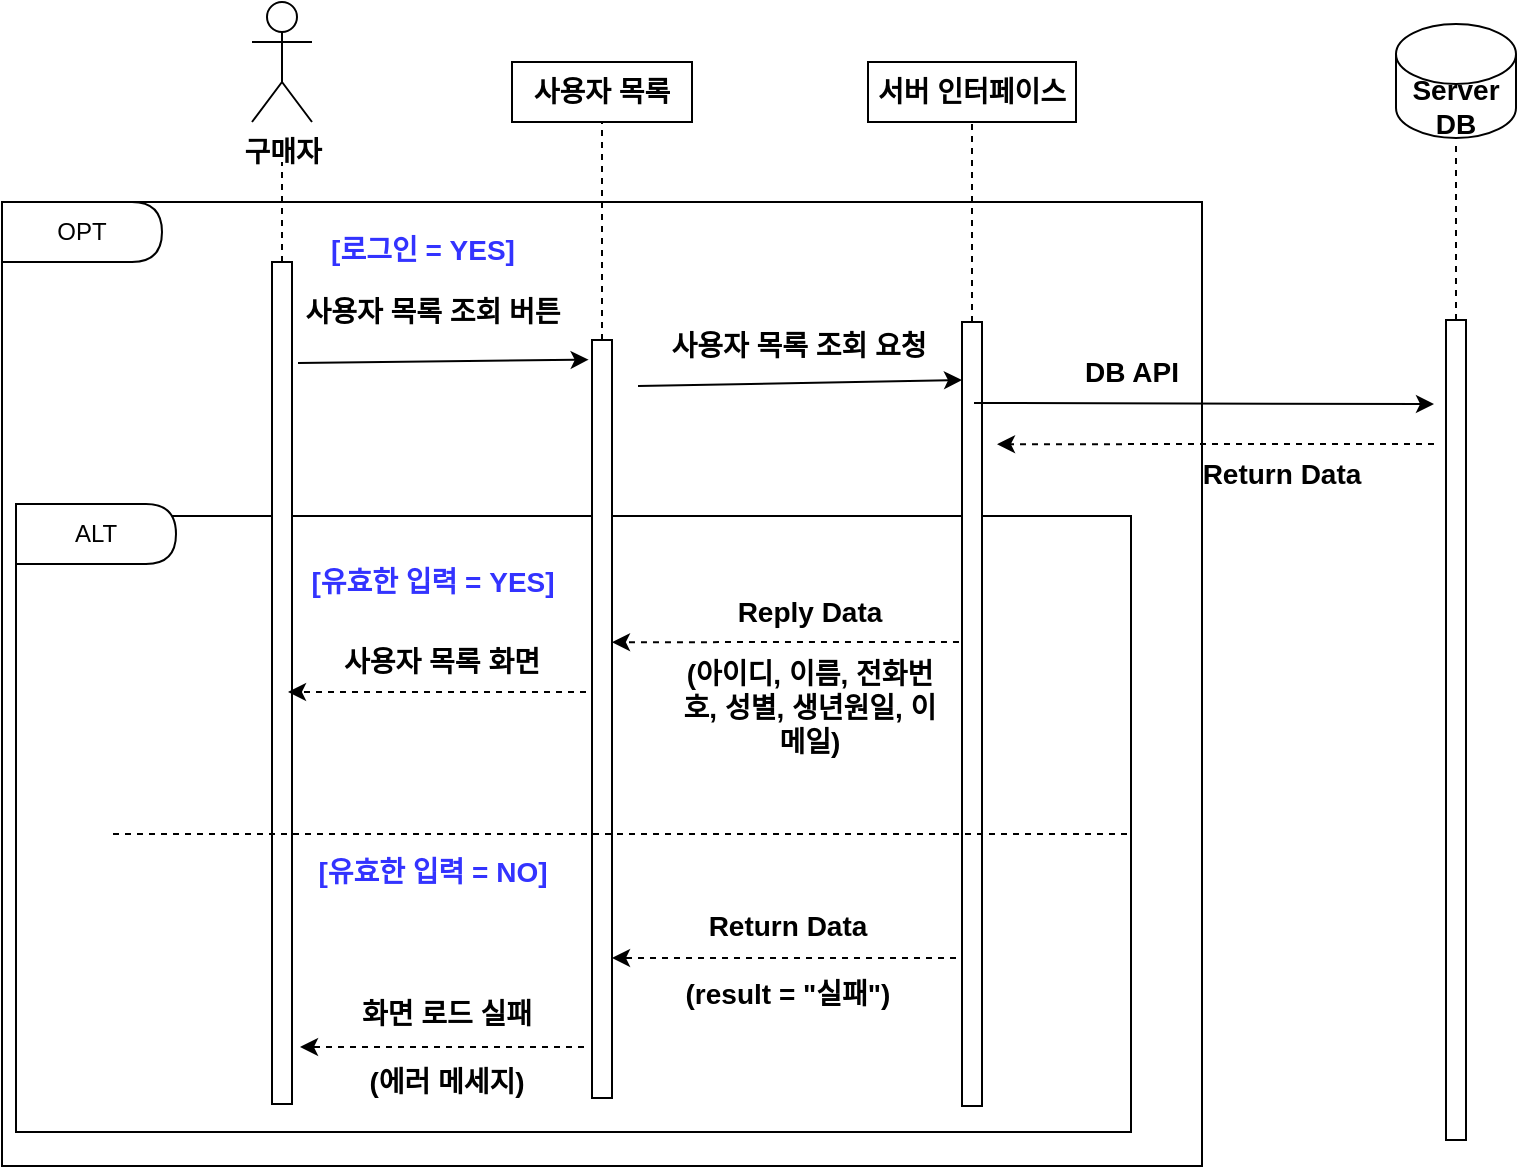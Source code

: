 <mxfile version="24.9.2">
  <diagram name="페이지-1" id="x3CDRDTqpfboEJPPk2nD">
    <mxGraphModel dx="607" dy="2017" grid="0" gridSize="10" guides="1" tooltips="1" connect="1" arrows="1" fold="1" page="0" pageScale="1" pageWidth="827" pageHeight="1169" background="#ffffff" math="0" shadow="0">
      <root>
        <mxCell id="0" />
        <mxCell id="1" parent="0" />
        <mxCell id="7Y47-iIJUgCRWdnua4mY-3" value="" style="rounded=0;whiteSpace=wrap;html=1;" parent="1" vertex="1">
          <mxGeometry x="80" y="-1000" width="600" height="482" as="geometry" />
        </mxCell>
        <mxCell id="7Y47-iIJUgCRWdnua4mY-2" value="&lt;b&gt;&lt;font style=&quot;font-size: 14px;&quot;&gt;구매자&lt;/font&gt;&lt;/b&gt;" style="shape=umlActor;verticalLabelPosition=bottom;verticalAlign=top;html=1;outlineConnect=0;" parent="1" vertex="1">
          <mxGeometry x="205" y="-1100" width="30" height="60" as="geometry" />
        </mxCell>
        <mxCell id="7Y47-iIJUgCRWdnua4mY-4" value="" style="rounded=0;whiteSpace=wrap;html=1;" parent="1" vertex="1">
          <mxGeometry x="87" y="-843" width="557.5" height="308" as="geometry" />
        </mxCell>
        <mxCell id="7Y47-iIJUgCRWdnua4mY-5" value="" style="rounded=0;whiteSpace=wrap;html=1;" parent="1" vertex="1">
          <mxGeometry x="215" y="-970" width="10" height="421" as="geometry" />
        </mxCell>
        <mxCell id="7Y47-iIJUgCRWdnua4mY-6" value="" style="rounded=0;whiteSpace=wrap;html=1;" parent="1" vertex="1">
          <mxGeometry x="375" y="-931" width="10" height="379" as="geometry" />
        </mxCell>
        <mxCell id="7Y47-iIJUgCRWdnua4mY-7" value="" style="rounded=0;whiteSpace=wrap;html=1;" parent="1" vertex="1">
          <mxGeometry x="560" y="-940" width="10" height="392" as="geometry" />
        </mxCell>
        <mxCell id="7Y47-iIJUgCRWdnua4mY-8" value="&lt;span style=&quot;font-size: 14px;&quot;&gt;&lt;b&gt;사용자 목록&lt;/b&gt;&lt;/span&gt;" style="rounded=0;whiteSpace=wrap;html=1;" parent="1" vertex="1">
          <mxGeometry x="335" y="-1070" width="90" height="30" as="geometry" />
        </mxCell>
        <mxCell id="7Y47-iIJUgCRWdnua4mY-9" value="" style="endArrow=none;dashed=1;html=1;rounded=0;entryX=0.5;entryY=1;entryDx=0;entryDy=0;exitX=0.5;exitY=0;exitDx=0;exitDy=0;" parent="1" source="7Y47-iIJUgCRWdnua4mY-6" target="7Y47-iIJUgCRWdnua4mY-8" edge="1">
          <mxGeometry width="50" height="50" relative="1" as="geometry">
            <mxPoint x="550" y="-800" as="sourcePoint" />
            <mxPoint x="600" y="-850" as="targetPoint" />
          </mxGeometry>
        </mxCell>
        <mxCell id="7Y47-iIJUgCRWdnua4mY-10" value="" style="endArrow=none;dashed=1;html=1;rounded=0;" parent="1" source="7Y47-iIJUgCRWdnua4mY-5" edge="1">
          <mxGeometry width="50" height="50" relative="1" as="geometry">
            <mxPoint x="550" y="-800" as="sourcePoint" />
            <mxPoint x="220" y="-1020" as="targetPoint" />
          </mxGeometry>
        </mxCell>
        <mxCell id="7Y47-iIJUgCRWdnua4mY-11" value="&lt;b&gt;&lt;font style=&quot;font-size: 14px;&quot;&gt;서버 인터페이스&lt;/font&gt;&lt;/b&gt;" style="rounded=0;whiteSpace=wrap;html=1;" parent="1" vertex="1">
          <mxGeometry x="513" y="-1070" width="104" height="30" as="geometry" />
        </mxCell>
        <mxCell id="7Y47-iIJUgCRWdnua4mY-12" value="" style="endArrow=none;dashed=1;html=1;rounded=0;entryX=0.5;entryY=1;entryDx=0;entryDy=0;exitX=0.5;exitY=0;exitDx=0;exitDy=0;" parent="1" source="7Y47-iIJUgCRWdnua4mY-7" target="7Y47-iIJUgCRWdnua4mY-11" edge="1">
          <mxGeometry width="50" height="50" relative="1" as="geometry">
            <mxPoint x="550" y="-800" as="sourcePoint" />
            <mxPoint x="600" y="-850" as="targetPoint" />
          </mxGeometry>
        </mxCell>
        <mxCell id="7Y47-iIJUgCRWdnua4mY-13" value="" style="endArrow=classic;html=1;rounded=0;exitX=1.2;exitY=0.152;exitDx=0;exitDy=0;exitPerimeter=0;entryX=-0.167;entryY=0.026;entryDx=0;entryDy=0;entryPerimeter=0;" parent="1" target="7Y47-iIJUgCRWdnua4mY-6" edge="1">
          <mxGeometry width="50" height="50" relative="1" as="geometry">
            <mxPoint x="228" y="-919.52" as="sourcePoint" />
            <mxPoint x="554" y="-922" as="targetPoint" />
          </mxGeometry>
        </mxCell>
        <mxCell id="7Y47-iIJUgCRWdnua4mY-14" value="&lt;span style=&quot;font-size: 14px;&quot;&gt;&lt;b&gt;사용자 목록 조회 버튼&lt;/b&gt;&lt;/span&gt;" style="text;html=1;align=center;verticalAlign=middle;whiteSpace=wrap;rounded=0;" parent="1" vertex="1">
          <mxGeometry x="218" y="-960" width="155" height="30" as="geometry" />
        </mxCell>
        <mxCell id="7Y47-iIJUgCRWdnua4mY-27" value="" style="endArrow=classic;html=1;rounded=0;exitX=-0.112;exitY=0.667;exitDx=0;exitDy=0;exitPerimeter=0;entryX=1.039;entryY=0.618;entryDx=0;entryDy=0;entryPerimeter=0;dashed=1;" parent="1" edge="1">
          <mxGeometry width="50" height="50" relative="1" as="geometry">
            <mxPoint x="558.49" y="-780" as="sourcePoint" />
            <mxPoint x="385.0" y="-779.91" as="targetPoint" />
          </mxGeometry>
        </mxCell>
        <mxCell id="7Y47-iIJUgCRWdnua4mY-28" value="&lt;b&gt;&lt;font style=&quot;font-size: 14px;&quot;&gt;Reply Data&lt;/font&gt;&lt;/b&gt;&lt;div&gt;&lt;br&gt;&lt;/div&gt;&lt;div&gt;&lt;div&gt;&lt;font style=&quot;font-size: 14px;&quot;&gt;&lt;b&gt;(아이디, 이름, 전화번호, 성별, 생년원일, 이메일)&lt;/b&gt;&lt;/font&gt;&lt;/div&gt;&lt;/div&gt;" style="text;html=1;align=center;verticalAlign=middle;whiteSpace=wrap;rounded=0;" parent="1" vertex="1">
          <mxGeometry x="419" y="-778" width="130" height="30" as="geometry" />
        </mxCell>
        <mxCell id="7Y47-iIJUgCRWdnua4mY-29" value="" style="endArrow=classic;html=1;rounded=0;exitX=-0.112;exitY=0.667;exitDx=0;exitDy=0;exitPerimeter=0;entryX=1.054;entryY=0.966;entryDx=0;entryDy=0;entryPerimeter=0;dashed=1;" parent="1" edge="1">
          <mxGeometry width="50" height="50" relative="1" as="geometry">
            <mxPoint x="372" y="-755" as="sourcePoint" />
            <mxPoint x="223" y="-755" as="targetPoint" />
          </mxGeometry>
        </mxCell>
        <mxCell id="7Y47-iIJUgCRWdnua4mY-30" value="&lt;span style=&quot;font-size: 14px;&quot;&gt;&lt;b&gt;사용자 목록 화면&lt;/b&gt;&lt;/span&gt;" style="text;html=1;align=center;verticalAlign=middle;whiteSpace=wrap;rounded=0;" parent="1" vertex="1">
          <mxGeometry x="235" y="-785" width="130" height="30" as="geometry" />
        </mxCell>
        <mxCell id="7Y47-iIJUgCRWdnua4mY-32" value="OPT&lt;span style=&quot;color: rgba(0, 0, 0, 0); font-family: monospace; font-size: 0px; text-align: start; text-wrap: nowrap;&quot;&gt;%3CmxGraphModel%3E%3Croot%3E%3CmxCell%20id%3D%220%22%2F%3E%3CmxCell%20id%3D%221%22%20parent%3D%220%22%2F%3E%3CmxCell%20id%3D%222%22%20value%3D%22%ED%9A%8C%EC%9B%90%EA%B0%80%EC%9E%85%20%EC%9A%94%EC%B2%AD%26lt%3Bdiv%26gt%3B(ID%2C%20%EB%B9%84%EB%B0%80%EB%B2%88%ED%98%B8%2C%20%EB%8B%89%EB%84%A4%EC%9E%84%2C%20%EC%9D%B4%EB%A6%84%2C%20%EC%84%B1%EB%B3%84%2C%20%EC%9D%B4%EB%A9%94%EC%9D%BC)%26lt%3B%2Fdiv%26gt%3B%22%20style%3D%22text%3Bhtml%3D1%3Balign%3Dcenter%3BverticalAlign%3Dmiddle%3BwhiteSpace%3Dwrap%3Brounded%3D0%3B%22%20vertex%3D%221%22%20parent%3D%221%22%3E%3CmxGeometry%20x%3D%22235%22%20y%3D%22-820%22%20width%3D%22125%22%20height%3D%2230%22%20as%3D%22geometry%22%2F%3E%3C%2FmxCell%3E%3C%2Froot%3E%3C%2FmxGraphModel%3E&lt;/span&gt;" style="shape=delay;whiteSpace=wrap;html=1;" parent="1" vertex="1">
          <mxGeometry x="80" y="-1000" width="80" height="30" as="geometry" />
        </mxCell>
        <mxCell id="7Y47-iIJUgCRWdnua4mY-33" value="ALT" style="shape=delay;whiteSpace=wrap;html=1;" parent="1" vertex="1">
          <mxGeometry x="87" y="-849" width="80" height="30" as="geometry" />
        </mxCell>
        <mxCell id="aqkRpfTvIbTsVpuNfiw0-12" value="&lt;b style=&quot;&quot;&gt;&lt;font style=&quot;font-size: 14px;&quot;&gt;[유효한 입력 = YES]&lt;/font&gt;&lt;/b&gt;" style="text;html=1;align=center;verticalAlign=middle;whiteSpace=wrap;rounded=0;fontColor=#3333FF;" parent="1" vertex="1">
          <mxGeometry x="223" y="-825" width="145" height="30" as="geometry" />
        </mxCell>
        <mxCell id="aqkRpfTvIbTsVpuNfiw0-24" value="" style="endArrow=none;dashed=1;html=1;rounded=0;" parent="1" edge="1">
          <mxGeometry width="50" height="50" relative="1" as="geometry">
            <mxPoint x="642.5" y="-684" as="sourcePoint" />
            <mxPoint x="132.5" y="-684" as="targetPoint" />
          </mxGeometry>
        </mxCell>
        <mxCell id="aqkRpfTvIbTsVpuNfiw0-33" value="" style="rounded=0;whiteSpace=wrap;html=1;" parent="1" vertex="1">
          <mxGeometry x="802" y="-941" width="10" height="410" as="geometry" />
        </mxCell>
        <mxCell id="aqkRpfTvIbTsVpuNfiw0-35" value="" style="endArrow=none;dashed=1;html=1;rounded=0;entryX=0.5;entryY=1;entryDx=0;entryDy=0;exitX=0.5;exitY=0;exitDx=0;exitDy=0;" parent="1" source="aqkRpfTvIbTsVpuNfiw0-33" edge="1">
          <mxGeometry width="50" height="50" relative="1" as="geometry">
            <mxPoint x="792" y="-791" as="sourcePoint" />
            <mxPoint x="807" y="-1031" as="targetPoint" />
          </mxGeometry>
        </mxCell>
        <mxCell id="aqkRpfTvIbTsVpuNfiw0-36" value="&lt;b&gt;&lt;font style=&quot;font-size: 14px;&quot;&gt;Server DB&lt;/font&gt;&lt;/b&gt;" style="shape=cylinder3;whiteSpace=wrap;html=1;boundedLbl=1;backgroundOutline=1;size=15;" parent="1" vertex="1">
          <mxGeometry x="777" y="-1089" width="60" height="57" as="geometry" />
        </mxCell>
        <mxCell id="aqkRpfTvIbTsVpuNfiw0-40" value="" style="endArrow=classic;html=1;rounded=0;" parent="1" edge="1">
          <mxGeometry width="50" height="50" relative="1" as="geometry">
            <mxPoint x="566" y="-899.5" as="sourcePoint" />
            <mxPoint x="796" y="-899" as="targetPoint" />
          </mxGeometry>
        </mxCell>
        <mxCell id="aqkRpfTvIbTsVpuNfiw0-41" value="&lt;b&gt;&lt;font style=&quot;font-size: 14px;&quot;&gt;DB API&lt;/font&gt;&lt;/b&gt;" style="text;html=1;align=center;verticalAlign=middle;whiteSpace=wrap;rounded=0;" parent="1" vertex="1">
          <mxGeometry x="570" y="-930" width="150" height="30" as="geometry" />
        </mxCell>
        <mxCell id="aqkRpfTvIbTsVpuNfiw0-42" value="&lt;b&gt;&lt;font style=&quot;font-size: 14px;&quot;&gt;Return Data&lt;/font&gt;&lt;/b&gt;" style="text;html=1;align=center;verticalAlign=middle;whiteSpace=wrap;rounded=0;" parent="1" vertex="1">
          <mxGeometry x="675" y="-879" width="90" height="30" as="geometry" />
        </mxCell>
        <mxCell id="aqkRpfTvIbTsVpuNfiw0-43" value="" style="endArrow=classic;html=1;rounded=0;entryX=1.039;entryY=0.618;entryDx=0;entryDy=0;entryPerimeter=0;dashed=1;" parent="1" edge="1">
          <mxGeometry width="50" height="50" relative="1" as="geometry">
            <mxPoint x="796" y="-879" as="sourcePoint" />
            <mxPoint x="577.51" y="-878.91" as="targetPoint" />
          </mxGeometry>
        </mxCell>
        <mxCell id="aqkRpfTvIbTsVpuNfiw0-48" value="&lt;b style=&quot;&quot;&gt;&lt;font style=&quot;font-size: 14px;&quot;&gt;[로그인 = YES]&lt;/font&gt;&lt;/b&gt;" style="text;html=1;align=center;verticalAlign=middle;whiteSpace=wrap;rounded=0;fontColor=#3333FF;" parent="1" vertex="1">
          <mxGeometry x="218" y="-991" width="145" height="30" as="geometry" />
        </mxCell>
        <mxCell id="aqkRpfTvIbTsVpuNfiw0-73" value="&lt;b&gt;&lt;font style=&quot;font-size: 14px;&quot;&gt;Return Data&lt;/font&gt;&lt;/b&gt;&lt;div&gt;&lt;span style=&quot;font-size: 14px;&quot;&gt;&lt;b&gt;&lt;br&gt;&lt;/b&gt;&lt;/span&gt;&lt;div&gt;&lt;b&gt;&lt;font style=&quot;font-size: 14px;&quot;&gt;(result = &quot;실패&quot;)&lt;/font&gt;&lt;/b&gt;&lt;/div&gt;&lt;/div&gt;" style="text;html=1;align=center;verticalAlign=middle;whiteSpace=wrap;rounded=0;" parent="1" vertex="1">
          <mxGeometry x="411.01" y="-636" width="123.99" height="30" as="geometry" />
        </mxCell>
        <mxCell id="aqkRpfTvIbTsVpuNfiw0-74" value="" style="endArrow=classic;html=1;rounded=0;dashed=1;entryX=0.857;entryY=0.531;entryDx=0;entryDy=0;entryPerimeter=0;" parent="1" edge="1">
          <mxGeometry width="50" height="50" relative="1" as="geometry">
            <mxPoint x="557" y="-622" as="sourcePoint" />
            <mxPoint x="385" y="-622" as="targetPoint" />
          </mxGeometry>
        </mxCell>
        <mxCell id="aqkRpfTvIbTsVpuNfiw0-75" value="&lt;b&gt;&lt;font style=&quot;font-size: 14px;&quot;&gt;화면 로드 실패&lt;/font&gt;&lt;/b&gt;&lt;div&gt;&lt;span style=&quot;font-size: 14px;&quot;&gt;&lt;b&gt;&lt;br&gt;&lt;/b&gt;&lt;/span&gt;&lt;div&gt;&lt;b&gt;&lt;font style=&quot;font-size: 14px;&quot;&gt;(에러 메세지)&lt;/font&gt;&lt;/b&gt;&lt;/div&gt;&lt;/div&gt;" style="text;html=1;align=center;verticalAlign=middle;whiteSpace=wrap;rounded=0;" parent="1" vertex="1">
          <mxGeometry x="247" y="-592" width="111" height="30" as="geometry" />
        </mxCell>
        <mxCell id="aqkRpfTvIbTsVpuNfiw0-76" value="" style="endArrow=classic;html=1;rounded=0;dashed=1;entryX=0.857;entryY=0.531;entryDx=0;entryDy=0;entryPerimeter=0;" parent="1" edge="1">
          <mxGeometry width="50" height="50" relative="1" as="geometry">
            <mxPoint x="371" y="-577.5" as="sourcePoint" />
            <mxPoint x="229" y="-577.5" as="targetPoint" />
          </mxGeometry>
        </mxCell>
        <mxCell id="aqkRpfTvIbTsVpuNfiw0-77" value="&lt;span style=&quot;font-size: 14px;&quot;&gt;&lt;b&gt;[유효한 입력 = NO]&lt;/b&gt;&lt;/span&gt;" style="text;html=1;align=center;verticalAlign=middle;whiteSpace=wrap;rounded=0;fontColor=#3333FF;" parent="1" vertex="1">
          <mxGeometry x="223" y="-680" width="145" height="30" as="geometry" />
        </mxCell>
        <mxCell id="tYjwZe6jNZD1IaRhiwBe-2" value="&lt;span style=&quot;font-size: 14px;&quot;&gt;&lt;b&gt;사용자 목록 조회 요청&lt;/b&gt;&lt;/span&gt;" style="text;html=1;align=center;verticalAlign=middle;whiteSpace=wrap;rounded=0;" parent="1" vertex="1">
          <mxGeometry x="401" y="-943" width="155" height="30" as="geometry" />
        </mxCell>
        <mxCell id="tYjwZe6jNZD1IaRhiwBe-3" value="" style="endArrow=classic;html=1;rounded=0;entryX=0.916;entryY=0.878;entryDx=0;entryDy=0;entryPerimeter=0;" parent="1" edge="1">
          <mxGeometry width="50" height="50" relative="1" as="geometry">
            <mxPoint x="398" y="-908" as="sourcePoint" />
            <mxPoint x="560" y="-911" as="targetPoint" />
          </mxGeometry>
        </mxCell>
        <mxCell id="4rTsC0bm27z_jGPiQoox-1" style="edgeStyle=none;curved=1;rounded=0;orthogonalLoop=1;jettySize=auto;html=1;exitX=0.75;exitY=1;exitDx=0;exitDy=0;fontSize=12;startSize=8;endSize=8;" edge="1" parent="1" source="7Y47-iIJUgCRWdnua4mY-28" target="7Y47-iIJUgCRWdnua4mY-28">
          <mxGeometry relative="1" as="geometry" />
        </mxCell>
      </root>
    </mxGraphModel>
  </diagram>
</mxfile>

